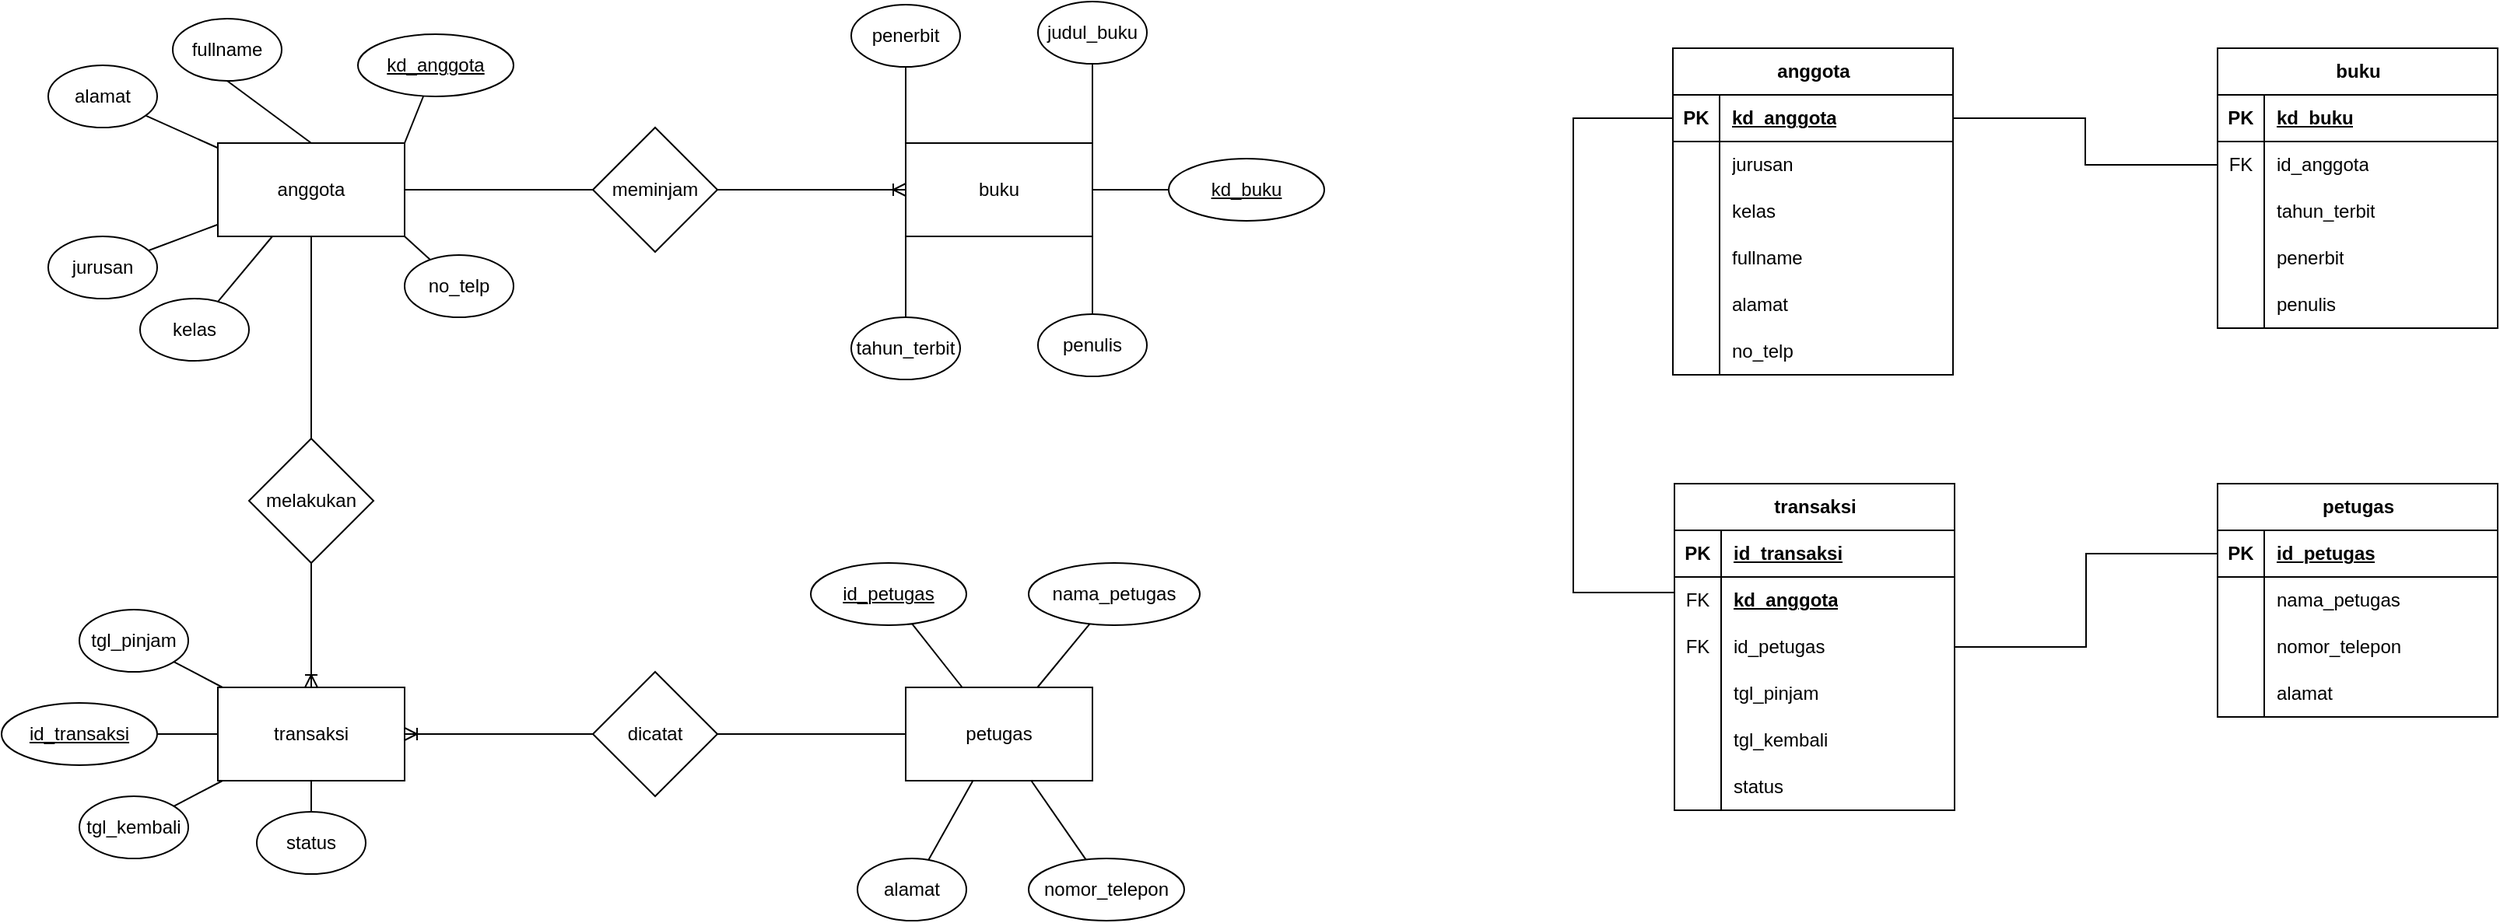 <mxfile version="28.1.0">
  <diagram name="Page-1" id="FAfjDd8gnPT0EVD9iuoM">
    <mxGraphModel dx="2084" dy="1124" grid="1" gridSize="10" guides="1" tooltips="1" connect="1" arrows="1" fold="1" page="1" pageScale="1" pageWidth="850" pageHeight="1100" math="0" shadow="0">
      <root>
        <mxCell id="0" />
        <mxCell id="1" parent="0" />
        <mxCell id="czVwdub7ews4Q5AFMh-5-1" value="buku" style="rounded=0;whiteSpace=wrap;html=1;" parent="1" vertex="1">
          <mxGeometry x="621" y="291" width="120" height="60" as="geometry" />
        </mxCell>
        <mxCell id="czVwdub7ews4Q5AFMh-5-2" value="anggota" style="rounded=0;whiteSpace=wrap;html=1;" parent="1" vertex="1">
          <mxGeometry x="179" y="291" width="120" height="60" as="geometry" />
        </mxCell>
        <mxCell id="czVwdub7ews4Q5AFMh-5-3" value="meminjam" style="rhombus;whiteSpace=wrap;html=1;" parent="1" vertex="1">
          <mxGeometry x="420" y="281" width="80" height="80" as="geometry" />
        </mxCell>
        <mxCell id="czVwdub7ews4Q5AFMh-5-6" value="tahun_terbit" style="ellipse;whiteSpace=wrap;html=1;" parent="1" vertex="1">
          <mxGeometry x="586" y="403" width="70" height="40" as="geometry" />
        </mxCell>
        <mxCell id="czVwdub7ews4Q5AFMh-5-7" value="penulis" style="ellipse;whiteSpace=wrap;html=1;" parent="1" vertex="1">
          <mxGeometry x="706" y="401" width="70" height="40" as="geometry" />
        </mxCell>
        <mxCell id="czVwdub7ews4Q5AFMh-5-8" value="judul_buku" style="ellipse;whiteSpace=wrap;html=1;" parent="1" vertex="1">
          <mxGeometry x="706" y="200" width="70" height="40" as="geometry" />
        </mxCell>
        <mxCell id="czVwdub7ews4Q5AFMh-5-9" value="penerbit" style="ellipse;whiteSpace=wrap;html=1;" parent="1" vertex="1">
          <mxGeometry x="586" y="202" width="70" height="40" as="geometry" />
        </mxCell>
        <mxCell id="czVwdub7ews4Q5AFMh-5-11" value="" style="endArrow=none;html=1;rounded=0;entryX=0.5;entryY=1;entryDx=0;entryDy=0;exitX=0;exitY=0;exitDx=0;exitDy=0;" parent="1" source="czVwdub7ews4Q5AFMh-5-1" target="czVwdub7ews4Q5AFMh-5-9" edge="1">
          <mxGeometry width="50" height="50" relative="1" as="geometry">
            <mxPoint x="600" y="291" as="sourcePoint" />
            <mxPoint x="590" y="251" as="targetPoint" />
          </mxGeometry>
        </mxCell>
        <mxCell id="czVwdub7ews4Q5AFMh-5-12" value="" style="endArrow=none;html=1;rounded=0;entryX=0;entryY=1;entryDx=0;entryDy=0;exitX=0.5;exitY=0;exitDx=0;exitDy=0;" parent="1" source="czVwdub7ews4Q5AFMh-5-6" target="czVwdub7ews4Q5AFMh-5-1" edge="1">
          <mxGeometry width="50" height="50" relative="1" as="geometry">
            <mxPoint x="520" y="411" as="sourcePoint" />
            <mxPoint x="570" y="361" as="targetPoint" />
          </mxGeometry>
        </mxCell>
        <mxCell id="czVwdub7ews4Q5AFMh-5-13" value="" style="endArrow=none;html=1;rounded=0;entryX=1;entryY=1;entryDx=0;entryDy=0;" parent="1" source="czVwdub7ews4Q5AFMh-5-7" target="czVwdub7ews4Q5AFMh-5-1" edge="1">
          <mxGeometry width="50" height="50" relative="1" as="geometry">
            <mxPoint x="670" y="461" as="sourcePoint" />
            <mxPoint x="720" y="411" as="targetPoint" />
          </mxGeometry>
        </mxCell>
        <mxCell id="czVwdub7ews4Q5AFMh-5-14" value="" style="endArrow=none;html=1;rounded=0;exitX=1;exitY=0.5;exitDx=0;exitDy=0;" parent="1" source="czVwdub7ews4Q5AFMh-5-1" target="czVwdub7ews4Q5AFMh-5-78" edge="1">
          <mxGeometry width="50" height="50" relative="1" as="geometry">
            <mxPoint x="800" y="421" as="sourcePoint" />
            <mxPoint x="776" y="321" as="targetPoint" />
          </mxGeometry>
        </mxCell>
        <mxCell id="czVwdub7ews4Q5AFMh-5-19" value="" style="endArrow=none;html=1;rounded=0;entryX=0.5;entryY=1;entryDx=0;entryDy=0;exitX=1;exitY=0;exitDx=0;exitDy=0;" parent="1" source="czVwdub7ews4Q5AFMh-5-1" target="czVwdub7ews4Q5AFMh-5-8" edge="1">
          <mxGeometry width="50" height="50" relative="1" as="geometry">
            <mxPoint x="631" y="301" as="sourcePoint" />
            <mxPoint x="631" y="281" as="targetPoint" />
          </mxGeometry>
        </mxCell>
        <mxCell id="czVwdub7ews4Q5AFMh-5-20" value="kelas" style="ellipse;whiteSpace=wrap;html=1;" parent="1" vertex="1">
          <mxGeometry x="129" y="391" width="70" height="40" as="geometry" />
        </mxCell>
        <mxCell id="czVwdub7ews4Q5AFMh-5-21" value="fullname" style="ellipse;whiteSpace=wrap;html=1;" parent="1" vertex="1">
          <mxGeometry x="150" y="211" width="70" height="40" as="geometry" />
        </mxCell>
        <mxCell id="czVwdub7ews4Q5AFMh-5-22" value="no_telp" style="ellipse;whiteSpace=wrap;html=1;" parent="1" vertex="1">
          <mxGeometry x="299" y="363" width="70" height="40" as="geometry" />
        </mxCell>
        <mxCell id="czVwdub7ews4Q5AFMh-5-23" value="jurusan" style="ellipse;whiteSpace=wrap;html=1;" parent="1" vertex="1">
          <mxGeometry x="70" y="351" width="70" height="40" as="geometry" />
        </mxCell>
        <mxCell id="czVwdub7ews4Q5AFMh-5-24" value="alamat" style="ellipse;whiteSpace=wrap;html=1;" parent="1" vertex="1">
          <mxGeometry x="70" y="241" width="70" height="40" as="geometry" />
        </mxCell>
        <mxCell id="czVwdub7ews4Q5AFMh-5-28" value="" style="endArrow=none;html=1;rounded=0;exitX=1;exitY=0;exitDx=0;exitDy=0;" parent="1" source="czVwdub7ews4Q5AFMh-5-2" target="czVwdub7ews4Q5AFMh-5-82" edge="1">
          <mxGeometry width="50" height="50" relative="1" as="geometry">
            <mxPoint x="350" y="291" as="sourcePoint" />
            <mxPoint x="334" y="280" as="targetPoint" />
          </mxGeometry>
        </mxCell>
        <mxCell id="czVwdub7ews4Q5AFMh-5-30" value="" style="endArrow=none;html=1;rounded=0;entryX=0.5;entryY=1;entryDx=0;entryDy=0;exitX=0.5;exitY=0;exitDx=0;exitDy=0;" parent="1" source="czVwdub7ews4Q5AFMh-5-2" target="czVwdub7ews4Q5AFMh-5-21" edge="1">
          <mxGeometry width="50" height="50" relative="1" as="geometry">
            <mxPoint x="240" y="321" as="sourcePoint" />
            <mxPoint x="270" y="261" as="targetPoint" />
          </mxGeometry>
        </mxCell>
        <mxCell id="czVwdub7ews4Q5AFMh-5-31" value="" style="endArrow=none;html=1;rounded=0;entryX=1;entryY=1;entryDx=0;entryDy=0;" parent="1" source="czVwdub7ews4Q5AFMh-5-22" target="czVwdub7ews4Q5AFMh-5-2" edge="1">
          <mxGeometry width="50" height="50" relative="1" as="geometry">
            <mxPoint x="395" y="451" as="sourcePoint" />
            <mxPoint x="445" y="401" as="targetPoint" />
          </mxGeometry>
        </mxCell>
        <mxCell id="czVwdub7ews4Q5AFMh-5-32" value="" style="endArrow=none;html=1;rounded=0;" parent="1" source="czVwdub7ews4Q5AFMh-5-20" target="czVwdub7ews4Q5AFMh-5-2" edge="1">
          <mxGeometry width="50" height="50" relative="1" as="geometry">
            <mxPoint x="465" y="551" as="sourcePoint" />
            <mxPoint x="480" y="491" as="targetPoint" />
          </mxGeometry>
        </mxCell>
        <mxCell id="czVwdub7ews4Q5AFMh-5-33" value="" style="endArrow=none;html=1;rounded=0;" parent="1" source="czVwdub7ews4Q5AFMh-5-23" target="czVwdub7ews4Q5AFMh-5-2" edge="1">
          <mxGeometry width="50" height="50" relative="1" as="geometry">
            <mxPoint x="475" y="561" as="sourcePoint" />
            <mxPoint x="525" y="511" as="targetPoint" />
          </mxGeometry>
        </mxCell>
        <mxCell id="czVwdub7ews4Q5AFMh-5-34" value="" style="endArrow=none;html=1;rounded=0;" parent="1" source="czVwdub7ews4Q5AFMh-5-24" target="czVwdub7ews4Q5AFMh-5-2" edge="1">
          <mxGeometry width="50" height="50" relative="1" as="geometry">
            <mxPoint x="485" y="571" as="sourcePoint" />
            <mxPoint x="500" y="511" as="targetPoint" />
          </mxGeometry>
        </mxCell>
        <mxCell id="czVwdub7ews4Q5AFMh-5-39" value="melakukan" style="rhombus;whiteSpace=wrap;html=1;" parent="1" vertex="1">
          <mxGeometry x="199" y="481" width="80" height="80" as="geometry" />
        </mxCell>
        <mxCell id="czVwdub7ews4Q5AFMh-5-43" value="transaksi" style="rounded=0;whiteSpace=wrap;html=1;" parent="1" vertex="1">
          <mxGeometry x="179" y="641" width="120" height="60" as="geometry" />
        </mxCell>
        <mxCell id="czVwdub7ews4Q5AFMh-5-46" value="dicatat" style="rhombus;whiteSpace=wrap;html=1;" parent="1" vertex="1">
          <mxGeometry x="420" y="631" width="80" height="80" as="geometry" />
        </mxCell>
        <mxCell id="czVwdub7ews4Q5AFMh-5-47" value="petugas" style="rounded=0;whiteSpace=wrap;html=1;" parent="1" vertex="1">
          <mxGeometry x="621" y="641" width="120" height="60" as="geometry" />
        </mxCell>
        <mxCell id="czVwdub7ews4Q5AFMh-5-49" value="" style="endArrow=none;html=1;rounded=0;" parent="1" source="czVwdub7ews4Q5AFMh-5-46" target="czVwdub7ews4Q5AFMh-5-47" edge="1">
          <mxGeometry width="50" height="50" relative="1" as="geometry">
            <mxPoint x="480" y="521" as="sourcePoint" />
            <mxPoint x="530" y="471" as="targetPoint" />
          </mxGeometry>
        </mxCell>
        <mxCell id="czVwdub7ews4Q5AFMh-5-51" value="tgl_kembali" style="ellipse;whiteSpace=wrap;html=1;" parent="1" vertex="1">
          <mxGeometry x="90" y="711" width="70" height="40" as="geometry" />
        </mxCell>
        <mxCell id="czVwdub7ews4Q5AFMh-5-52" value="tgl_pinjam" style="ellipse;whiteSpace=wrap;html=1;" parent="1" vertex="1">
          <mxGeometry x="90" y="591" width="70" height="40" as="geometry" />
        </mxCell>
        <mxCell id="czVwdub7ews4Q5AFMh-5-55" value="nomor_telepon" style="ellipse;whiteSpace=wrap;html=1;" parent="1" vertex="1">
          <mxGeometry x="700" y="751" width="100" height="40" as="geometry" />
        </mxCell>
        <mxCell id="czVwdub7ews4Q5AFMh-5-56" value="alamat" style="ellipse;whiteSpace=wrap;html=1;" parent="1" vertex="1">
          <mxGeometry x="590" y="751" width="70" height="40" as="geometry" />
        </mxCell>
        <mxCell id="czVwdub7ews4Q5AFMh-5-57" value="nama_petugas" style="ellipse;whiteSpace=wrap;html=1;" parent="1" vertex="1">
          <mxGeometry x="700" y="561" width="110" height="40" as="geometry" />
        </mxCell>
        <mxCell id="czVwdub7ews4Q5AFMh-5-59" value="" style="endArrow=none;html=1;rounded=0;" parent="1" source="czVwdub7ews4Q5AFMh-5-55" target="czVwdub7ews4Q5AFMh-5-47" edge="1">
          <mxGeometry width="50" height="50" relative="1" as="geometry">
            <mxPoint x="470" y="691" as="sourcePoint" />
            <mxPoint x="520" y="641" as="targetPoint" />
          </mxGeometry>
        </mxCell>
        <mxCell id="czVwdub7ews4Q5AFMh-5-60" value="" style="endArrow=none;html=1;rounded=0;" parent="1" source="czVwdub7ews4Q5AFMh-5-56" target="czVwdub7ews4Q5AFMh-5-47" edge="1">
          <mxGeometry width="50" height="50" relative="1" as="geometry">
            <mxPoint x="480" y="701" as="sourcePoint" />
            <mxPoint x="530" y="651" as="targetPoint" />
          </mxGeometry>
        </mxCell>
        <mxCell id="czVwdub7ews4Q5AFMh-5-61" value="" style="endArrow=none;html=1;rounded=0;" parent="1" source="czVwdub7ews4Q5AFMh-5-47" target="czVwdub7ews4Q5AFMh-5-57" edge="1">
          <mxGeometry width="50" height="50" relative="1" as="geometry">
            <mxPoint x="490" y="711" as="sourcePoint" />
            <mxPoint x="540" y="661" as="targetPoint" />
          </mxGeometry>
        </mxCell>
        <mxCell id="czVwdub7ews4Q5AFMh-5-62" value="" style="endArrow=none;html=1;rounded=0;" parent="1" source="czVwdub7ews4Q5AFMh-5-76" edge="1">
          <mxGeometry width="50" height="50" relative="1" as="geometry">
            <mxPoint x="500" y="721" as="sourcePoint" />
            <mxPoint x="625.046" y="600.073" as="targetPoint" />
          </mxGeometry>
        </mxCell>
        <mxCell id="czVwdub7ews4Q5AFMh-5-72" value="" style="endArrow=none;html=1;rounded=0;" parent="1" source="czVwdub7ews4Q5AFMh-5-51" target="czVwdub7ews4Q5AFMh-5-43" edge="1">
          <mxGeometry relative="1" as="geometry">
            <mxPoint x="380" y="791" as="sourcePoint" />
            <mxPoint x="540" y="791" as="targetPoint" />
          </mxGeometry>
        </mxCell>
        <mxCell id="czVwdub7ews4Q5AFMh-5-73" value="" style="endArrow=none;html=1;rounded=0;" parent="1" source="czVwdub7ews4Q5AFMh-5-52" target="czVwdub7ews4Q5AFMh-5-43" edge="1">
          <mxGeometry relative="1" as="geometry">
            <mxPoint x="359" y="738" as="sourcePoint" />
            <mxPoint x="307" y="711" as="targetPoint" />
          </mxGeometry>
        </mxCell>
        <mxCell id="czVwdub7ews4Q5AFMh-5-74" value="" style="endArrow=none;html=1;rounded=0;" parent="1" source="KnYIEryw6Jq9mCscbxCg-61" target="czVwdub7ews4Q5AFMh-5-43" edge="1">
          <mxGeometry relative="1" as="geometry">
            <mxPoint x="140" y="671" as="sourcePoint" />
            <mxPoint x="317" y="721" as="targetPoint" />
          </mxGeometry>
        </mxCell>
        <mxCell id="czVwdub7ews4Q5AFMh-5-75" value="status" style="ellipse;whiteSpace=wrap;html=1;" parent="1" vertex="1">
          <mxGeometry x="204" y="721" width="70" height="40" as="geometry" />
        </mxCell>
        <mxCell id="czVwdub7ews4Q5AFMh-5-77" value="" style="endArrow=none;html=1;rounded=0;" parent="1" source="czVwdub7ews4Q5AFMh-5-47" target="czVwdub7ews4Q5AFMh-5-76" edge="1">
          <mxGeometry width="50" height="50" relative="1" as="geometry">
            <mxPoint x="657" y="641" as="sourcePoint" />
            <mxPoint x="625.046" y="600.073" as="targetPoint" />
          </mxGeometry>
        </mxCell>
        <mxCell id="czVwdub7ews4Q5AFMh-5-76" value="id_petugas" style="ellipse;whiteSpace=wrap;html=1;align=center;fontStyle=4;" parent="1" vertex="1">
          <mxGeometry x="560" y="561" width="100" height="40" as="geometry" />
        </mxCell>
        <mxCell id="czVwdub7ews4Q5AFMh-5-78" value="kd_buku" style="ellipse;whiteSpace=wrap;html=1;align=center;fontStyle=4;" parent="1" vertex="1">
          <mxGeometry x="790" y="301" width="100" height="40" as="geometry" />
        </mxCell>
        <mxCell id="czVwdub7ews4Q5AFMh-5-82" value="kd_anggota" style="ellipse;whiteSpace=wrap;html=1;align=center;fontStyle=4;" parent="1" vertex="1">
          <mxGeometry x="269" y="221" width="100" height="40" as="geometry" />
        </mxCell>
        <mxCell id="czVwdub7ews4Q5AFMh-5-85" value="" style="endArrow=none;html=1;rounded=0;" parent="1" source="czVwdub7ews4Q5AFMh-5-43" target="czVwdub7ews4Q5AFMh-5-75" edge="1">
          <mxGeometry relative="1" as="geometry">
            <mxPoint x="350" y="711" as="sourcePoint" />
            <mxPoint x="510" y="711" as="targetPoint" />
          </mxGeometry>
        </mxCell>
        <mxCell id="czVwdub7ews4Q5AFMh-5-86" value="" style="edgeStyle=entityRelationEdgeStyle;fontSize=12;html=1;endArrow=ERoneToMany;rounded=0;" parent="1" source="czVwdub7ews4Q5AFMh-5-3" target="czVwdub7ews4Q5AFMh-5-1" edge="1">
          <mxGeometry width="100" height="100" relative="1" as="geometry">
            <mxPoint x="380" y="391" as="sourcePoint" />
            <mxPoint x="480" y="291" as="targetPoint" />
          </mxGeometry>
        </mxCell>
        <mxCell id="KnYIEryw6Jq9mCscbxCg-3" value="" style="fontSize=12;html=1;endArrow=ERoneToMany;rounded=0;" edge="1" parent="1" source="czVwdub7ews4Q5AFMh-5-39" target="czVwdub7ews4Q5AFMh-5-43">
          <mxGeometry width="100" height="100" relative="1" as="geometry">
            <mxPoint x="260" y="581" as="sourcePoint" />
            <mxPoint x="340" y="491" as="targetPoint" />
            <Array as="points" />
          </mxGeometry>
        </mxCell>
        <mxCell id="KnYIEryw6Jq9mCscbxCg-5" value="" style="endArrow=none;html=1;rounded=0;" edge="1" parent="1" source="czVwdub7ews4Q5AFMh-5-2" target="czVwdub7ews4Q5AFMh-5-39">
          <mxGeometry relative="1" as="geometry">
            <mxPoint x="280" y="521" as="sourcePoint" />
            <mxPoint x="440" y="521" as="targetPoint" />
          </mxGeometry>
        </mxCell>
        <mxCell id="KnYIEryw6Jq9mCscbxCg-6" value="" style="endArrow=none;html=1;rounded=0;" edge="1" parent="1" source="czVwdub7ews4Q5AFMh-5-2" target="czVwdub7ews4Q5AFMh-5-3">
          <mxGeometry relative="1" as="geometry">
            <mxPoint x="280" y="391" as="sourcePoint" />
            <mxPoint x="440" y="391" as="targetPoint" />
          </mxGeometry>
        </mxCell>
        <mxCell id="KnYIEryw6Jq9mCscbxCg-7" value="" style="edgeStyle=entityRelationEdgeStyle;fontSize=12;html=1;endArrow=ERoneToMany;rounded=0;" edge="1" parent="1" source="czVwdub7ews4Q5AFMh-5-46" target="czVwdub7ews4Q5AFMh-5-43">
          <mxGeometry width="100" height="100" relative="1" as="geometry">
            <mxPoint x="450" y="681" as="sourcePoint" />
            <mxPoint x="550" y="581" as="targetPoint" />
          </mxGeometry>
        </mxCell>
        <mxCell id="KnYIEryw6Jq9mCscbxCg-8" value="anggota" style="shape=table;startSize=30;container=1;collapsible=1;childLayout=tableLayout;fixedRows=1;rowLines=0;fontStyle=1;align=center;resizeLast=1;html=1;" vertex="1" parent="1">
          <mxGeometry x="1114" y="230" width="180" height="210" as="geometry" />
        </mxCell>
        <mxCell id="KnYIEryw6Jq9mCscbxCg-9" value="" style="shape=tableRow;horizontal=0;startSize=0;swimlaneHead=0;swimlaneBody=0;fillColor=none;collapsible=0;dropTarget=0;points=[[0,0.5],[1,0.5]];portConstraint=eastwest;top=0;left=0;right=0;bottom=1;" vertex="1" parent="KnYIEryw6Jq9mCscbxCg-8">
          <mxGeometry y="30" width="180" height="30" as="geometry" />
        </mxCell>
        <mxCell id="KnYIEryw6Jq9mCscbxCg-10" value="PK" style="shape=partialRectangle;connectable=0;fillColor=none;top=0;left=0;bottom=0;right=0;fontStyle=1;overflow=hidden;whiteSpace=wrap;html=1;" vertex="1" parent="KnYIEryw6Jq9mCscbxCg-9">
          <mxGeometry width="30" height="30" as="geometry">
            <mxRectangle width="30" height="30" as="alternateBounds" />
          </mxGeometry>
        </mxCell>
        <mxCell id="KnYIEryw6Jq9mCscbxCg-11" value="kd_anggota" style="shape=partialRectangle;connectable=0;fillColor=none;top=0;left=0;bottom=0;right=0;align=left;spacingLeft=6;fontStyle=5;overflow=hidden;whiteSpace=wrap;html=1;" vertex="1" parent="KnYIEryw6Jq9mCscbxCg-9">
          <mxGeometry x="30" width="150" height="30" as="geometry">
            <mxRectangle width="150" height="30" as="alternateBounds" />
          </mxGeometry>
        </mxCell>
        <mxCell id="KnYIEryw6Jq9mCscbxCg-12" value="" style="shape=tableRow;horizontal=0;startSize=0;swimlaneHead=0;swimlaneBody=0;fillColor=none;collapsible=0;dropTarget=0;points=[[0,0.5],[1,0.5]];portConstraint=eastwest;top=0;left=0;right=0;bottom=0;" vertex="1" parent="KnYIEryw6Jq9mCscbxCg-8">
          <mxGeometry y="60" width="180" height="30" as="geometry" />
        </mxCell>
        <mxCell id="KnYIEryw6Jq9mCscbxCg-13" value="" style="shape=partialRectangle;connectable=0;fillColor=none;top=0;left=0;bottom=0;right=0;editable=1;overflow=hidden;whiteSpace=wrap;html=1;" vertex="1" parent="KnYIEryw6Jq9mCscbxCg-12">
          <mxGeometry width="30" height="30" as="geometry">
            <mxRectangle width="30" height="30" as="alternateBounds" />
          </mxGeometry>
        </mxCell>
        <mxCell id="KnYIEryw6Jq9mCscbxCg-14" value="jurusan" style="shape=partialRectangle;connectable=0;fillColor=none;top=0;left=0;bottom=0;right=0;align=left;spacingLeft=6;overflow=hidden;whiteSpace=wrap;html=1;" vertex="1" parent="KnYIEryw6Jq9mCscbxCg-12">
          <mxGeometry x="30" width="150" height="30" as="geometry">
            <mxRectangle width="150" height="30" as="alternateBounds" />
          </mxGeometry>
        </mxCell>
        <mxCell id="KnYIEryw6Jq9mCscbxCg-15" value="" style="shape=tableRow;horizontal=0;startSize=0;swimlaneHead=0;swimlaneBody=0;fillColor=none;collapsible=0;dropTarget=0;points=[[0,0.5],[1,0.5]];portConstraint=eastwest;top=0;left=0;right=0;bottom=0;" vertex="1" parent="KnYIEryw6Jq9mCscbxCg-8">
          <mxGeometry y="90" width="180" height="30" as="geometry" />
        </mxCell>
        <mxCell id="KnYIEryw6Jq9mCscbxCg-16" value="" style="shape=partialRectangle;connectable=0;fillColor=none;top=0;left=0;bottom=0;right=0;editable=1;overflow=hidden;whiteSpace=wrap;html=1;" vertex="1" parent="KnYIEryw6Jq9mCscbxCg-15">
          <mxGeometry width="30" height="30" as="geometry">
            <mxRectangle width="30" height="30" as="alternateBounds" />
          </mxGeometry>
        </mxCell>
        <mxCell id="KnYIEryw6Jq9mCscbxCg-17" value="kelas" style="shape=partialRectangle;connectable=0;fillColor=none;top=0;left=0;bottom=0;right=0;align=left;spacingLeft=6;overflow=hidden;whiteSpace=wrap;html=1;" vertex="1" parent="KnYIEryw6Jq9mCscbxCg-15">
          <mxGeometry x="30" width="150" height="30" as="geometry">
            <mxRectangle width="150" height="30" as="alternateBounds" />
          </mxGeometry>
        </mxCell>
        <mxCell id="KnYIEryw6Jq9mCscbxCg-18" value="" style="shape=tableRow;horizontal=0;startSize=0;swimlaneHead=0;swimlaneBody=0;fillColor=none;collapsible=0;dropTarget=0;points=[[0,0.5],[1,0.5]];portConstraint=eastwest;top=0;left=0;right=0;bottom=0;" vertex="1" parent="KnYIEryw6Jq9mCscbxCg-8">
          <mxGeometry y="120" width="180" height="30" as="geometry" />
        </mxCell>
        <mxCell id="KnYIEryw6Jq9mCscbxCg-19" value="" style="shape=partialRectangle;connectable=0;fillColor=none;top=0;left=0;bottom=0;right=0;editable=1;overflow=hidden;whiteSpace=wrap;html=1;" vertex="1" parent="KnYIEryw6Jq9mCscbxCg-18">
          <mxGeometry width="30" height="30" as="geometry">
            <mxRectangle width="30" height="30" as="alternateBounds" />
          </mxGeometry>
        </mxCell>
        <mxCell id="KnYIEryw6Jq9mCscbxCg-20" value="fullname" style="shape=partialRectangle;connectable=0;fillColor=none;top=0;left=0;bottom=0;right=0;align=left;spacingLeft=6;overflow=hidden;whiteSpace=wrap;html=1;" vertex="1" parent="KnYIEryw6Jq9mCscbxCg-18">
          <mxGeometry x="30" width="150" height="30" as="geometry">
            <mxRectangle width="150" height="30" as="alternateBounds" />
          </mxGeometry>
        </mxCell>
        <mxCell id="KnYIEryw6Jq9mCscbxCg-66" style="shape=tableRow;horizontal=0;startSize=0;swimlaneHead=0;swimlaneBody=0;fillColor=none;collapsible=0;dropTarget=0;points=[[0,0.5],[1,0.5]];portConstraint=eastwest;top=0;left=0;right=0;bottom=0;" vertex="1" parent="KnYIEryw6Jq9mCscbxCg-8">
          <mxGeometry y="150" width="180" height="30" as="geometry" />
        </mxCell>
        <mxCell id="KnYIEryw6Jq9mCscbxCg-67" style="shape=partialRectangle;connectable=0;fillColor=none;top=0;left=0;bottom=0;right=0;editable=1;overflow=hidden;whiteSpace=wrap;html=1;" vertex="1" parent="KnYIEryw6Jq9mCscbxCg-66">
          <mxGeometry width="30" height="30" as="geometry">
            <mxRectangle width="30" height="30" as="alternateBounds" />
          </mxGeometry>
        </mxCell>
        <mxCell id="KnYIEryw6Jq9mCscbxCg-68" value="alamat" style="shape=partialRectangle;connectable=0;fillColor=none;top=0;left=0;bottom=0;right=0;align=left;spacingLeft=6;overflow=hidden;whiteSpace=wrap;html=1;" vertex="1" parent="KnYIEryw6Jq9mCscbxCg-66">
          <mxGeometry x="30" width="150" height="30" as="geometry">
            <mxRectangle width="150" height="30" as="alternateBounds" />
          </mxGeometry>
        </mxCell>
        <mxCell id="KnYIEryw6Jq9mCscbxCg-69" style="shape=tableRow;horizontal=0;startSize=0;swimlaneHead=0;swimlaneBody=0;fillColor=none;collapsible=0;dropTarget=0;points=[[0,0.5],[1,0.5]];portConstraint=eastwest;top=0;left=0;right=0;bottom=0;" vertex="1" parent="KnYIEryw6Jq9mCscbxCg-8">
          <mxGeometry y="180" width="180" height="30" as="geometry" />
        </mxCell>
        <mxCell id="KnYIEryw6Jq9mCscbxCg-70" style="shape=partialRectangle;connectable=0;fillColor=none;top=0;left=0;bottom=0;right=0;editable=1;overflow=hidden;whiteSpace=wrap;html=1;" vertex="1" parent="KnYIEryw6Jq9mCscbxCg-69">
          <mxGeometry width="30" height="30" as="geometry">
            <mxRectangle width="30" height="30" as="alternateBounds" />
          </mxGeometry>
        </mxCell>
        <mxCell id="KnYIEryw6Jq9mCscbxCg-71" value="no_telp" style="shape=partialRectangle;connectable=0;fillColor=none;top=0;left=0;bottom=0;right=0;align=left;spacingLeft=6;overflow=hidden;whiteSpace=wrap;html=1;" vertex="1" parent="KnYIEryw6Jq9mCscbxCg-69">
          <mxGeometry x="30" width="150" height="30" as="geometry">
            <mxRectangle width="150" height="30" as="alternateBounds" />
          </mxGeometry>
        </mxCell>
        <mxCell id="KnYIEryw6Jq9mCscbxCg-21" value="buku" style="shape=table;startSize=30;container=1;collapsible=1;childLayout=tableLayout;fixedRows=1;rowLines=0;fontStyle=1;align=center;resizeLast=1;html=1;" vertex="1" parent="1">
          <mxGeometry x="1464" y="230" width="180" height="180" as="geometry" />
        </mxCell>
        <mxCell id="KnYIEryw6Jq9mCscbxCg-22" value="" style="shape=tableRow;horizontal=0;startSize=0;swimlaneHead=0;swimlaneBody=0;fillColor=none;collapsible=0;dropTarget=0;points=[[0,0.5],[1,0.5]];portConstraint=eastwest;top=0;left=0;right=0;bottom=1;" vertex="1" parent="KnYIEryw6Jq9mCscbxCg-21">
          <mxGeometry y="30" width="180" height="30" as="geometry" />
        </mxCell>
        <mxCell id="KnYIEryw6Jq9mCscbxCg-23" value="PK" style="shape=partialRectangle;connectable=0;fillColor=none;top=0;left=0;bottom=0;right=0;fontStyle=1;overflow=hidden;whiteSpace=wrap;html=1;" vertex="1" parent="KnYIEryw6Jq9mCscbxCg-22">
          <mxGeometry width="30" height="30" as="geometry">
            <mxRectangle width="30" height="30" as="alternateBounds" />
          </mxGeometry>
        </mxCell>
        <mxCell id="KnYIEryw6Jq9mCscbxCg-24" value="kd_buku" style="shape=partialRectangle;connectable=0;fillColor=none;top=0;left=0;bottom=0;right=0;align=left;spacingLeft=6;fontStyle=5;overflow=hidden;whiteSpace=wrap;html=1;" vertex="1" parent="KnYIEryw6Jq9mCscbxCg-22">
          <mxGeometry x="30" width="150" height="30" as="geometry">
            <mxRectangle width="150" height="30" as="alternateBounds" />
          </mxGeometry>
        </mxCell>
        <mxCell id="KnYIEryw6Jq9mCscbxCg-25" value="" style="shape=tableRow;horizontal=0;startSize=0;swimlaneHead=0;swimlaneBody=0;fillColor=none;collapsible=0;dropTarget=0;points=[[0,0.5],[1,0.5]];portConstraint=eastwest;top=0;left=0;right=0;bottom=0;" vertex="1" parent="KnYIEryw6Jq9mCscbxCg-21">
          <mxGeometry y="60" width="180" height="30" as="geometry" />
        </mxCell>
        <mxCell id="KnYIEryw6Jq9mCscbxCg-26" value="FK" style="shape=partialRectangle;connectable=0;fillColor=none;top=0;left=0;bottom=0;right=0;editable=1;overflow=hidden;whiteSpace=wrap;html=1;" vertex="1" parent="KnYIEryw6Jq9mCscbxCg-25">
          <mxGeometry width="30" height="30" as="geometry">
            <mxRectangle width="30" height="30" as="alternateBounds" />
          </mxGeometry>
        </mxCell>
        <mxCell id="KnYIEryw6Jq9mCscbxCg-27" value="id_anggota" style="shape=partialRectangle;connectable=0;fillColor=none;top=0;left=0;bottom=0;right=0;align=left;spacingLeft=6;overflow=hidden;whiteSpace=wrap;html=1;" vertex="1" parent="KnYIEryw6Jq9mCscbxCg-25">
          <mxGeometry x="30" width="150" height="30" as="geometry">
            <mxRectangle width="150" height="30" as="alternateBounds" />
          </mxGeometry>
        </mxCell>
        <mxCell id="KnYIEryw6Jq9mCscbxCg-28" value="" style="shape=tableRow;horizontal=0;startSize=0;swimlaneHead=0;swimlaneBody=0;fillColor=none;collapsible=0;dropTarget=0;points=[[0,0.5],[1,0.5]];portConstraint=eastwest;top=0;left=0;right=0;bottom=0;" vertex="1" parent="KnYIEryw6Jq9mCscbxCg-21">
          <mxGeometry y="90" width="180" height="30" as="geometry" />
        </mxCell>
        <mxCell id="KnYIEryw6Jq9mCscbxCg-29" value="" style="shape=partialRectangle;connectable=0;fillColor=none;top=0;left=0;bottom=0;right=0;editable=1;overflow=hidden;whiteSpace=wrap;html=1;" vertex="1" parent="KnYIEryw6Jq9mCscbxCg-28">
          <mxGeometry width="30" height="30" as="geometry">
            <mxRectangle width="30" height="30" as="alternateBounds" />
          </mxGeometry>
        </mxCell>
        <mxCell id="KnYIEryw6Jq9mCscbxCg-30" value="tahun_terbit" style="shape=partialRectangle;connectable=0;fillColor=none;top=0;left=0;bottom=0;right=0;align=left;spacingLeft=6;overflow=hidden;whiteSpace=wrap;html=1;" vertex="1" parent="KnYIEryw6Jq9mCscbxCg-28">
          <mxGeometry x="30" width="150" height="30" as="geometry">
            <mxRectangle width="150" height="30" as="alternateBounds" />
          </mxGeometry>
        </mxCell>
        <mxCell id="KnYIEryw6Jq9mCscbxCg-31" value="" style="shape=tableRow;horizontal=0;startSize=0;swimlaneHead=0;swimlaneBody=0;fillColor=none;collapsible=0;dropTarget=0;points=[[0,0.5],[1,0.5]];portConstraint=eastwest;top=0;left=0;right=0;bottom=0;" vertex="1" parent="KnYIEryw6Jq9mCscbxCg-21">
          <mxGeometry y="120" width="180" height="30" as="geometry" />
        </mxCell>
        <mxCell id="KnYIEryw6Jq9mCscbxCg-32" value="" style="shape=partialRectangle;connectable=0;fillColor=none;top=0;left=0;bottom=0;right=0;editable=1;overflow=hidden;whiteSpace=wrap;html=1;" vertex="1" parent="KnYIEryw6Jq9mCscbxCg-31">
          <mxGeometry width="30" height="30" as="geometry">
            <mxRectangle width="30" height="30" as="alternateBounds" />
          </mxGeometry>
        </mxCell>
        <mxCell id="KnYIEryw6Jq9mCscbxCg-33" value="penerbit" style="shape=partialRectangle;connectable=0;fillColor=none;top=0;left=0;bottom=0;right=0;align=left;spacingLeft=6;overflow=hidden;whiteSpace=wrap;html=1;" vertex="1" parent="KnYIEryw6Jq9mCscbxCg-31">
          <mxGeometry x="30" width="150" height="30" as="geometry">
            <mxRectangle width="150" height="30" as="alternateBounds" />
          </mxGeometry>
        </mxCell>
        <mxCell id="KnYIEryw6Jq9mCscbxCg-63" style="shape=tableRow;horizontal=0;startSize=0;swimlaneHead=0;swimlaneBody=0;fillColor=none;collapsible=0;dropTarget=0;points=[[0,0.5],[1,0.5]];portConstraint=eastwest;top=0;left=0;right=0;bottom=0;" vertex="1" parent="KnYIEryw6Jq9mCscbxCg-21">
          <mxGeometry y="150" width="180" height="30" as="geometry" />
        </mxCell>
        <mxCell id="KnYIEryw6Jq9mCscbxCg-64" style="shape=partialRectangle;connectable=0;fillColor=none;top=0;left=0;bottom=0;right=0;editable=1;overflow=hidden;whiteSpace=wrap;html=1;" vertex="1" parent="KnYIEryw6Jq9mCscbxCg-63">
          <mxGeometry width="30" height="30" as="geometry">
            <mxRectangle width="30" height="30" as="alternateBounds" />
          </mxGeometry>
        </mxCell>
        <mxCell id="KnYIEryw6Jq9mCscbxCg-65" value="penulis" style="shape=partialRectangle;connectable=0;fillColor=none;top=0;left=0;bottom=0;right=0;align=left;spacingLeft=6;overflow=hidden;whiteSpace=wrap;html=1;" vertex="1" parent="KnYIEryw6Jq9mCscbxCg-63">
          <mxGeometry x="30" width="150" height="30" as="geometry">
            <mxRectangle width="150" height="30" as="alternateBounds" />
          </mxGeometry>
        </mxCell>
        <mxCell id="KnYIEryw6Jq9mCscbxCg-34" value="transaksi" style="shape=table;startSize=30;container=1;collapsible=1;childLayout=tableLayout;fixedRows=1;rowLines=0;fontStyle=1;align=center;resizeLast=1;html=1;" vertex="1" parent="1">
          <mxGeometry x="1115" y="510" width="180" height="210" as="geometry" />
        </mxCell>
        <mxCell id="KnYIEryw6Jq9mCscbxCg-35" value="" style="shape=tableRow;horizontal=0;startSize=0;swimlaneHead=0;swimlaneBody=0;fillColor=none;collapsible=0;dropTarget=0;points=[[0,0.5],[1,0.5]];portConstraint=eastwest;top=0;left=0;right=0;bottom=1;" vertex="1" parent="KnYIEryw6Jq9mCscbxCg-34">
          <mxGeometry y="30" width="180" height="30" as="geometry" />
        </mxCell>
        <mxCell id="KnYIEryw6Jq9mCscbxCg-36" value="PK" style="shape=partialRectangle;connectable=0;fillColor=none;top=0;left=0;bottom=0;right=0;fontStyle=1;overflow=hidden;whiteSpace=wrap;html=1;" vertex="1" parent="KnYIEryw6Jq9mCscbxCg-35">
          <mxGeometry width="30" height="30" as="geometry">
            <mxRectangle width="30" height="30" as="alternateBounds" />
          </mxGeometry>
        </mxCell>
        <mxCell id="KnYIEryw6Jq9mCscbxCg-37" value="id_transaksi" style="shape=partialRectangle;connectable=0;fillColor=none;top=0;left=0;bottom=0;right=0;align=left;spacingLeft=6;fontStyle=5;overflow=hidden;whiteSpace=wrap;html=1;" vertex="1" parent="KnYIEryw6Jq9mCscbxCg-35">
          <mxGeometry x="30" width="150" height="30" as="geometry">
            <mxRectangle width="150" height="30" as="alternateBounds" />
          </mxGeometry>
        </mxCell>
        <mxCell id="KnYIEryw6Jq9mCscbxCg-38" value="" style="shape=tableRow;horizontal=0;startSize=0;swimlaneHead=0;swimlaneBody=0;fillColor=none;collapsible=0;dropTarget=0;points=[[0,0.5],[1,0.5]];portConstraint=eastwest;top=0;left=0;right=0;bottom=0;" vertex="1" parent="KnYIEryw6Jq9mCscbxCg-34">
          <mxGeometry y="60" width="180" height="30" as="geometry" />
        </mxCell>
        <mxCell id="KnYIEryw6Jq9mCscbxCg-39" value="FK" style="shape=partialRectangle;connectable=0;fillColor=none;top=0;left=0;bottom=0;right=0;editable=1;overflow=hidden;whiteSpace=wrap;html=1;" vertex="1" parent="KnYIEryw6Jq9mCscbxCg-38">
          <mxGeometry width="30" height="30" as="geometry">
            <mxRectangle width="30" height="30" as="alternateBounds" />
          </mxGeometry>
        </mxCell>
        <mxCell id="KnYIEryw6Jq9mCscbxCg-40" value="&lt;span style=&quot;font-weight: 700; text-decoration-line: underline;&quot;&gt;kd_anggota&lt;/span&gt;" style="shape=partialRectangle;connectable=0;fillColor=none;top=0;left=0;bottom=0;right=0;align=left;spacingLeft=6;overflow=hidden;whiteSpace=wrap;html=1;" vertex="1" parent="KnYIEryw6Jq9mCscbxCg-38">
          <mxGeometry x="30" width="150" height="30" as="geometry">
            <mxRectangle width="150" height="30" as="alternateBounds" />
          </mxGeometry>
        </mxCell>
        <mxCell id="KnYIEryw6Jq9mCscbxCg-41" value="" style="shape=tableRow;horizontal=0;startSize=0;swimlaneHead=0;swimlaneBody=0;fillColor=none;collapsible=0;dropTarget=0;points=[[0,0.5],[1,0.5]];portConstraint=eastwest;top=0;left=0;right=0;bottom=0;" vertex="1" parent="KnYIEryw6Jq9mCscbxCg-34">
          <mxGeometry y="90" width="180" height="30" as="geometry" />
        </mxCell>
        <mxCell id="KnYIEryw6Jq9mCscbxCg-42" value="FK" style="shape=partialRectangle;connectable=0;fillColor=none;top=0;left=0;bottom=0;right=0;editable=1;overflow=hidden;whiteSpace=wrap;html=1;" vertex="1" parent="KnYIEryw6Jq9mCscbxCg-41">
          <mxGeometry width="30" height="30" as="geometry">
            <mxRectangle width="30" height="30" as="alternateBounds" />
          </mxGeometry>
        </mxCell>
        <mxCell id="KnYIEryw6Jq9mCscbxCg-43" value="id_petugas" style="shape=partialRectangle;connectable=0;fillColor=none;top=0;left=0;bottom=0;right=0;align=left;spacingLeft=6;overflow=hidden;whiteSpace=wrap;html=1;" vertex="1" parent="KnYIEryw6Jq9mCscbxCg-41">
          <mxGeometry x="30" width="150" height="30" as="geometry">
            <mxRectangle width="150" height="30" as="alternateBounds" />
          </mxGeometry>
        </mxCell>
        <mxCell id="KnYIEryw6Jq9mCscbxCg-44" value="" style="shape=tableRow;horizontal=0;startSize=0;swimlaneHead=0;swimlaneBody=0;fillColor=none;collapsible=0;dropTarget=0;points=[[0,0.5],[1,0.5]];portConstraint=eastwest;top=0;left=0;right=0;bottom=0;" vertex="1" parent="KnYIEryw6Jq9mCscbxCg-34">
          <mxGeometry y="120" width="180" height="30" as="geometry" />
        </mxCell>
        <mxCell id="KnYIEryw6Jq9mCscbxCg-45" value="" style="shape=partialRectangle;connectable=0;fillColor=none;top=0;left=0;bottom=0;right=0;editable=1;overflow=hidden;whiteSpace=wrap;html=1;" vertex="1" parent="KnYIEryw6Jq9mCscbxCg-44">
          <mxGeometry width="30" height="30" as="geometry">
            <mxRectangle width="30" height="30" as="alternateBounds" />
          </mxGeometry>
        </mxCell>
        <mxCell id="KnYIEryw6Jq9mCscbxCg-46" value="tgl_pinjam" style="shape=partialRectangle;connectable=0;fillColor=none;top=0;left=0;bottom=0;right=0;align=left;spacingLeft=6;overflow=hidden;whiteSpace=wrap;html=1;" vertex="1" parent="KnYIEryw6Jq9mCscbxCg-44">
          <mxGeometry x="30" width="150" height="30" as="geometry">
            <mxRectangle width="150" height="30" as="alternateBounds" />
          </mxGeometry>
        </mxCell>
        <mxCell id="KnYIEryw6Jq9mCscbxCg-76" style="shape=tableRow;horizontal=0;startSize=0;swimlaneHead=0;swimlaneBody=0;fillColor=none;collapsible=0;dropTarget=0;points=[[0,0.5],[1,0.5]];portConstraint=eastwest;top=0;left=0;right=0;bottom=0;" vertex="1" parent="KnYIEryw6Jq9mCscbxCg-34">
          <mxGeometry y="150" width="180" height="30" as="geometry" />
        </mxCell>
        <mxCell id="KnYIEryw6Jq9mCscbxCg-77" style="shape=partialRectangle;connectable=0;fillColor=none;top=0;left=0;bottom=0;right=0;editable=1;overflow=hidden;whiteSpace=wrap;html=1;" vertex="1" parent="KnYIEryw6Jq9mCscbxCg-76">
          <mxGeometry width="30" height="30" as="geometry">
            <mxRectangle width="30" height="30" as="alternateBounds" />
          </mxGeometry>
        </mxCell>
        <mxCell id="KnYIEryw6Jq9mCscbxCg-78" value="tgl_kembali" style="shape=partialRectangle;connectable=0;fillColor=none;top=0;left=0;bottom=0;right=0;align=left;spacingLeft=6;overflow=hidden;whiteSpace=wrap;html=1;" vertex="1" parent="KnYIEryw6Jq9mCscbxCg-76">
          <mxGeometry x="30" width="150" height="30" as="geometry">
            <mxRectangle width="150" height="30" as="alternateBounds" />
          </mxGeometry>
        </mxCell>
        <mxCell id="KnYIEryw6Jq9mCscbxCg-79" style="shape=tableRow;horizontal=0;startSize=0;swimlaneHead=0;swimlaneBody=0;fillColor=none;collapsible=0;dropTarget=0;points=[[0,0.5],[1,0.5]];portConstraint=eastwest;top=0;left=0;right=0;bottom=0;" vertex="1" parent="KnYIEryw6Jq9mCscbxCg-34">
          <mxGeometry y="180" width="180" height="30" as="geometry" />
        </mxCell>
        <mxCell id="KnYIEryw6Jq9mCscbxCg-80" style="shape=partialRectangle;connectable=0;fillColor=none;top=0;left=0;bottom=0;right=0;editable=1;overflow=hidden;whiteSpace=wrap;html=1;" vertex="1" parent="KnYIEryw6Jq9mCscbxCg-79">
          <mxGeometry width="30" height="30" as="geometry">
            <mxRectangle width="30" height="30" as="alternateBounds" />
          </mxGeometry>
        </mxCell>
        <mxCell id="KnYIEryw6Jq9mCscbxCg-81" value="status" style="shape=partialRectangle;connectable=0;fillColor=none;top=0;left=0;bottom=0;right=0;align=left;spacingLeft=6;overflow=hidden;whiteSpace=wrap;html=1;" vertex="1" parent="KnYIEryw6Jq9mCscbxCg-79">
          <mxGeometry x="30" width="150" height="30" as="geometry">
            <mxRectangle width="150" height="30" as="alternateBounds" />
          </mxGeometry>
        </mxCell>
        <mxCell id="KnYIEryw6Jq9mCscbxCg-47" value="petugas" style="shape=table;startSize=30;container=1;collapsible=1;childLayout=tableLayout;fixedRows=1;rowLines=0;fontStyle=1;align=center;resizeLast=1;html=1;" vertex="1" parent="1">
          <mxGeometry x="1464" y="510" width="180" height="150" as="geometry" />
        </mxCell>
        <mxCell id="KnYIEryw6Jq9mCscbxCg-48" value="" style="shape=tableRow;horizontal=0;startSize=0;swimlaneHead=0;swimlaneBody=0;fillColor=none;collapsible=0;dropTarget=0;points=[[0,0.5],[1,0.5]];portConstraint=eastwest;top=0;left=0;right=0;bottom=1;" vertex="1" parent="KnYIEryw6Jq9mCscbxCg-47">
          <mxGeometry y="30" width="180" height="30" as="geometry" />
        </mxCell>
        <mxCell id="KnYIEryw6Jq9mCscbxCg-49" value="PK" style="shape=partialRectangle;connectable=0;fillColor=none;top=0;left=0;bottom=0;right=0;fontStyle=1;overflow=hidden;whiteSpace=wrap;html=1;" vertex="1" parent="KnYIEryw6Jq9mCscbxCg-48">
          <mxGeometry width="30" height="30" as="geometry">
            <mxRectangle width="30" height="30" as="alternateBounds" />
          </mxGeometry>
        </mxCell>
        <mxCell id="KnYIEryw6Jq9mCscbxCg-50" value="id_petugas" style="shape=partialRectangle;connectable=0;fillColor=none;top=0;left=0;bottom=0;right=0;align=left;spacingLeft=6;fontStyle=5;overflow=hidden;whiteSpace=wrap;html=1;" vertex="1" parent="KnYIEryw6Jq9mCscbxCg-48">
          <mxGeometry x="30" width="150" height="30" as="geometry">
            <mxRectangle width="150" height="30" as="alternateBounds" />
          </mxGeometry>
        </mxCell>
        <mxCell id="KnYIEryw6Jq9mCscbxCg-51" value="" style="shape=tableRow;horizontal=0;startSize=0;swimlaneHead=0;swimlaneBody=0;fillColor=none;collapsible=0;dropTarget=0;points=[[0,0.5],[1,0.5]];portConstraint=eastwest;top=0;left=0;right=0;bottom=0;" vertex="1" parent="KnYIEryw6Jq9mCscbxCg-47">
          <mxGeometry y="60" width="180" height="30" as="geometry" />
        </mxCell>
        <mxCell id="KnYIEryw6Jq9mCscbxCg-52" value="" style="shape=partialRectangle;connectable=0;fillColor=none;top=0;left=0;bottom=0;right=0;editable=1;overflow=hidden;whiteSpace=wrap;html=1;" vertex="1" parent="KnYIEryw6Jq9mCscbxCg-51">
          <mxGeometry width="30" height="30" as="geometry">
            <mxRectangle width="30" height="30" as="alternateBounds" />
          </mxGeometry>
        </mxCell>
        <mxCell id="KnYIEryw6Jq9mCscbxCg-53" value="nama_petugas" style="shape=partialRectangle;connectable=0;fillColor=none;top=0;left=0;bottom=0;right=0;align=left;spacingLeft=6;overflow=hidden;whiteSpace=wrap;html=1;" vertex="1" parent="KnYIEryw6Jq9mCscbxCg-51">
          <mxGeometry x="30" width="150" height="30" as="geometry">
            <mxRectangle width="150" height="30" as="alternateBounds" />
          </mxGeometry>
        </mxCell>
        <mxCell id="KnYIEryw6Jq9mCscbxCg-54" value="" style="shape=tableRow;horizontal=0;startSize=0;swimlaneHead=0;swimlaneBody=0;fillColor=none;collapsible=0;dropTarget=0;points=[[0,0.5],[1,0.5]];portConstraint=eastwest;top=0;left=0;right=0;bottom=0;" vertex="1" parent="KnYIEryw6Jq9mCscbxCg-47">
          <mxGeometry y="90" width="180" height="30" as="geometry" />
        </mxCell>
        <mxCell id="KnYIEryw6Jq9mCscbxCg-55" value="" style="shape=partialRectangle;connectable=0;fillColor=none;top=0;left=0;bottom=0;right=0;editable=1;overflow=hidden;whiteSpace=wrap;html=1;" vertex="1" parent="KnYIEryw6Jq9mCscbxCg-54">
          <mxGeometry width="30" height="30" as="geometry">
            <mxRectangle width="30" height="30" as="alternateBounds" />
          </mxGeometry>
        </mxCell>
        <mxCell id="KnYIEryw6Jq9mCscbxCg-56" value="nomor_telepon" style="shape=partialRectangle;connectable=0;fillColor=none;top=0;left=0;bottom=0;right=0;align=left;spacingLeft=6;overflow=hidden;whiteSpace=wrap;html=1;" vertex="1" parent="KnYIEryw6Jq9mCscbxCg-54">
          <mxGeometry x="30" width="150" height="30" as="geometry">
            <mxRectangle width="150" height="30" as="alternateBounds" />
          </mxGeometry>
        </mxCell>
        <mxCell id="KnYIEryw6Jq9mCscbxCg-57" value="" style="shape=tableRow;horizontal=0;startSize=0;swimlaneHead=0;swimlaneBody=0;fillColor=none;collapsible=0;dropTarget=0;points=[[0,0.5],[1,0.5]];portConstraint=eastwest;top=0;left=0;right=0;bottom=0;" vertex="1" parent="KnYIEryw6Jq9mCscbxCg-47">
          <mxGeometry y="120" width="180" height="30" as="geometry" />
        </mxCell>
        <mxCell id="KnYIEryw6Jq9mCscbxCg-58" value="" style="shape=partialRectangle;connectable=0;fillColor=none;top=0;left=0;bottom=0;right=0;editable=1;overflow=hidden;whiteSpace=wrap;html=1;" vertex="1" parent="KnYIEryw6Jq9mCscbxCg-57">
          <mxGeometry width="30" height="30" as="geometry">
            <mxRectangle width="30" height="30" as="alternateBounds" />
          </mxGeometry>
        </mxCell>
        <mxCell id="KnYIEryw6Jq9mCscbxCg-59" value="alamat" style="shape=partialRectangle;connectable=0;fillColor=none;top=0;left=0;bottom=0;right=0;align=left;spacingLeft=6;overflow=hidden;whiteSpace=wrap;html=1;" vertex="1" parent="KnYIEryw6Jq9mCscbxCg-57">
          <mxGeometry x="30" width="150" height="30" as="geometry">
            <mxRectangle width="150" height="30" as="alternateBounds" />
          </mxGeometry>
        </mxCell>
        <mxCell id="KnYIEryw6Jq9mCscbxCg-61" value="id_transaksi" style="ellipse;whiteSpace=wrap;html=1;align=center;fontStyle=4;" vertex="1" parent="1">
          <mxGeometry x="40" y="651" width="100" height="40" as="geometry" />
        </mxCell>
        <mxCell id="KnYIEryw6Jq9mCscbxCg-73" value="" style="endArrow=none;html=1;rounded=0;edgeStyle=orthogonalEdgeStyle;" edge="1" parent="1" source="KnYIEryw6Jq9mCscbxCg-9" target="KnYIEryw6Jq9mCscbxCg-25">
          <mxGeometry relative="1" as="geometry">
            <mxPoint x="1370" y="230" as="sourcePoint" />
            <mxPoint x="1530" y="230" as="targetPoint" />
          </mxGeometry>
        </mxCell>
        <mxCell id="KnYIEryw6Jq9mCscbxCg-74" value="" style="endArrow=none;html=1;rounded=0;exitX=0;exitY=0.5;exitDx=0;exitDy=0;entryX=0;entryY=0.5;entryDx=0;entryDy=0;edgeStyle=orthogonalEdgeStyle;" edge="1" parent="1" source="KnYIEryw6Jq9mCscbxCg-9" target="KnYIEryw6Jq9mCscbxCg-38">
          <mxGeometry relative="1" as="geometry">
            <mxPoint x="1180" y="450" as="sourcePoint" />
            <mxPoint x="1340" y="450" as="targetPoint" />
            <Array as="points">
              <mxPoint x="1050" y="275" />
              <mxPoint x="1050" y="580" />
              <mxPoint x="1115" y="580" />
            </Array>
          </mxGeometry>
        </mxCell>
        <mxCell id="KnYIEryw6Jq9mCscbxCg-75" value="" style="endArrow=none;html=1;rounded=0;exitX=1;exitY=0.5;exitDx=0;exitDy=0;entryX=0;entryY=0.5;entryDx=0;entryDy=0;edgeStyle=orthogonalEdgeStyle;" edge="1" parent="1" source="KnYIEryw6Jq9mCscbxCg-41" target="KnYIEryw6Jq9mCscbxCg-48">
          <mxGeometry relative="1" as="geometry">
            <mxPoint x="1310" y="520" as="sourcePoint" />
            <mxPoint x="1470" y="520" as="targetPoint" />
          </mxGeometry>
        </mxCell>
      </root>
    </mxGraphModel>
  </diagram>
</mxfile>
